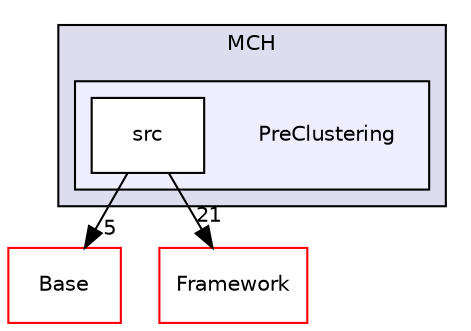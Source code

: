 digraph "/home/travis/build/AliceO2Group/AliceO2/Detectors/MUON/MCH/PreClustering" {
  bgcolor=transparent;
  compound=true
  node [ fontsize="10", fontname="Helvetica"];
  edge [ labelfontsize="10", labelfontname="Helvetica"];
  subgraph clusterdir_061f7088060f41729027f6c2fce0273e {
    graph [ bgcolor="#ddddee", pencolor="black", label="MCH" fontname="Helvetica", fontsize="10", URL="dir_061f7088060f41729027f6c2fce0273e.html"]
  subgraph clusterdir_6229e1f1a243f5ed3f0013dfa4f13deb {
    graph [ bgcolor="#eeeeff", pencolor="black", label="" URL="dir_6229e1f1a243f5ed3f0013dfa4f13deb.html"];
    dir_6229e1f1a243f5ed3f0013dfa4f13deb [shape=plaintext label="PreClustering"];
    dir_4624e4eb636fdecc4c4b4b837c04f177 [shape=box label="src" color="black" fillcolor="white" style="filled" URL="dir_4624e4eb636fdecc4c4b4b837c04f177.html"];
  }
  }
  dir_1155c84989a046e7de4bf0156dc4b34c [shape=box label="Base" color="red" URL="dir_1155c84989a046e7de4bf0156dc4b34c.html"];
  dir_bcbb2cf9a3d3d83e5515c82071a07177 [shape=box label="Framework" color="red" URL="dir_bcbb2cf9a3d3d83e5515c82071a07177.html"];
  dir_4624e4eb636fdecc4c4b4b837c04f177->dir_1155c84989a046e7de4bf0156dc4b34c [headlabel="5", labeldistance=1.5 headhref="dir_000348_000336.html"];
  dir_4624e4eb636fdecc4c4b4b837c04f177->dir_bcbb2cf9a3d3d83e5515c82071a07177 [headlabel="21", labeldistance=1.5 headhref="dir_000348_000036.html"];
}
